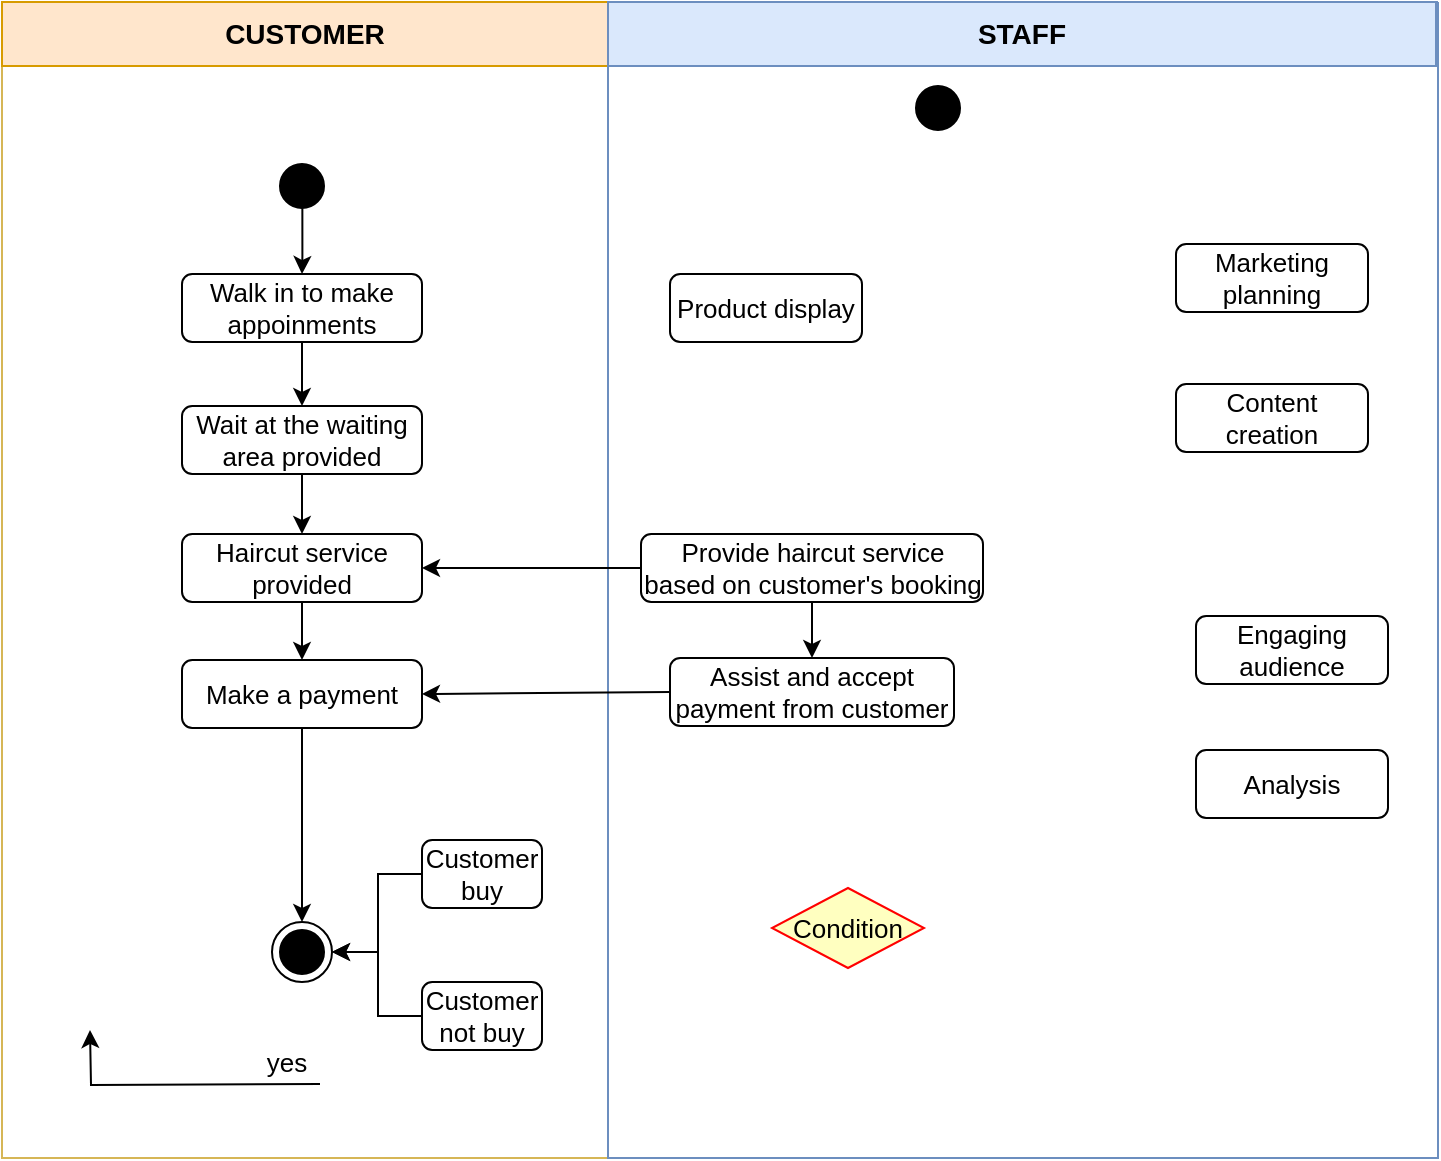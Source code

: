 <mxfile version="24.4.0" type="github">
  <diagram name="Page-1" id="UtILHOOvsMrrQ-R1n7kE">
    <mxGraphModel dx="1690" dy="157" grid="0" gridSize="10" guides="1" tooltips="1" connect="1" arrows="1" fold="1" page="0" pageScale="1" pageWidth="827" pageHeight="1169" math="0" shadow="0">
      <root>
        <mxCell id="0" />
        <mxCell id="1" parent="0" />
        <mxCell id="KepiEa6D_0x9U03XaYwY-1" value="" style="swimlane;startSize=0;fillColor=#fff2cc;strokeColor=#d6b656;" parent="1" vertex="1">
          <mxGeometry x="-187" y="461" width="303" height="578" as="geometry" />
        </mxCell>
        <mxCell id="w3mi6-489EvIM3OzmEsd-10" style="edgeStyle=orthogonalEdgeStyle;rounded=0;orthogonalLoop=1;jettySize=auto;html=1;exitX=0.5;exitY=1;exitDx=0;exitDy=0;entryX=0.5;entryY=0;entryDx=0;entryDy=0;fontSize=13;" parent="KepiEa6D_0x9U03XaYwY-1" source="w3mi6-489EvIM3OzmEsd-7" target="w3mi6-489EvIM3OzmEsd-8" edge="1">
          <mxGeometry relative="1" as="geometry" />
        </mxCell>
        <mxCell id="w3mi6-489EvIM3OzmEsd-7" value="Walk in to make appoinments" style="rounded=1;whiteSpace=wrap;html=1;fontSize=13;" parent="KepiEa6D_0x9U03XaYwY-1" vertex="1">
          <mxGeometry x="90" y="136" width="120" height="34" as="geometry" />
        </mxCell>
        <mxCell id="w3mi6-489EvIM3OzmEsd-12" style="edgeStyle=orthogonalEdgeStyle;rounded=0;orthogonalLoop=1;jettySize=auto;html=1;exitX=0.5;exitY=1;exitDx=0;exitDy=0;entryX=0.5;entryY=0;entryDx=0;entryDy=0;fontSize=13;" parent="KepiEa6D_0x9U03XaYwY-1" source="w3mi6-489EvIM3OzmEsd-8" target="w3mi6-489EvIM3OzmEsd-9" edge="1">
          <mxGeometry relative="1" as="geometry" />
        </mxCell>
        <mxCell id="w3mi6-489EvIM3OzmEsd-8" value="Wait at the waiting area provided" style="rounded=1;whiteSpace=wrap;html=1;fontSize=13;" parent="KepiEa6D_0x9U03XaYwY-1" vertex="1">
          <mxGeometry x="90" y="202" width="120" height="34" as="geometry" />
        </mxCell>
        <mxCell id="w3mi6-489EvIM3OzmEsd-14" style="edgeStyle=orthogonalEdgeStyle;rounded=0;orthogonalLoop=1;jettySize=auto;html=1;exitX=0.5;exitY=1;exitDx=0;exitDy=0;entryX=0.5;entryY=0;entryDx=0;entryDy=0;fontSize=13;" parent="KepiEa6D_0x9U03XaYwY-1" source="w3mi6-489EvIM3OzmEsd-9" target="w3mi6-489EvIM3OzmEsd-13" edge="1">
          <mxGeometry relative="1" as="geometry" />
        </mxCell>
        <mxCell id="w3mi6-489EvIM3OzmEsd-9" value="Haircut service provided" style="rounded=1;whiteSpace=wrap;html=1;fontSize=13;" parent="KepiEa6D_0x9U03XaYwY-1" vertex="1">
          <mxGeometry x="90" y="266" width="120" height="34" as="geometry" />
        </mxCell>
        <mxCell id="w3mi6-489EvIM3OzmEsd-46" style="edgeStyle=orthogonalEdgeStyle;rounded=0;orthogonalLoop=1;jettySize=auto;html=1;exitX=0.5;exitY=1;exitDx=0;exitDy=0;entryX=0.5;entryY=0;entryDx=0;entryDy=0;fontSize=13;" parent="KepiEa6D_0x9U03XaYwY-1" source="w3mi6-489EvIM3OzmEsd-13" target="w3mi6-489EvIM3OzmEsd-45" edge="1">
          <mxGeometry relative="1" as="geometry" />
        </mxCell>
        <mxCell id="w3mi6-489EvIM3OzmEsd-13" value="Make a payment" style="rounded=1;whiteSpace=wrap;html=1;fontSize=13;" parent="KepiEa6D_0x9U03XaYwY-1" vertex="1">
          <mxGeometry x="90" y="329" width="120" height="34" as="geometry" />
        </mxCell>
        <mxCell id="w3mi6-489EvIM3OzmEsd-16" style="edgeStyle=orthogonalEdgeStyle;rounded=0;orthogonalLoop=1;jettySize=auto;html=1;exitX=0.506;exitY=0.877;exitDx=0;exitDy=0;exitPerimeter=0;fontSize=13;" parent="KepiEa6D_0x9U03XaYwY-1" source="w3mi6-489EvIM3OzmEsd-15" target="w3mi6-489EvIM3OzmEsd-7" edge="1">
          <mxGeometry relative="1" as="geometry" />
        </mxCell>
        <mxCell id="w3mi6-489EvIM3OzmEsd-15" value="" style="ellipse;html=1;shape=startState;fillColor=#000000;strokeColor=#000000;fontSize=13;" parent="KepiEa6D_0x9U03XaYwY-1" vertex="1">
          <mxGeometry x="135" y="77" width="30" height="30" as="geometry" />
        </mxCell>
        <mxCell id="w3mi6-489EvIM3OzmEsd-47" style="edgeStyle=elbowEdgeStyle;rounded=0;orthogonalLoop=1;jettySize=auto;html=1;exitX=0;exitY=0.5;exitDx=0;exitDy=0;entryX=1;entryY=0.5;entryDx=0;entryDy=0;fontSize=13;" parent="KepiEa6D_0x9U03XaYwY-1" source="w3mi6-489EvIM3OzmEsd-37" target="w3mi6-489EvIM3OzmEsd-45" edge="1">
          <mxGeometry relative="1" as="geometry">
            <Array as="points">
              <mxPoint x="188" y="456" />
            </Array>
          </mxGeometry>
        </mxCell>
        <mxCell id="w3mi6-489EvIM3OzmEsd-37" value="Customer buy" style="rounded=1;whiteSpace=wrap;html=1;fontSize=13;" parent="KepiEa6D_0x9U03XaYwY-1" vertex="1">
          <mxGeometry x="210" y="419" width="60" height="34" as="geometry" />
        </mxCell>
        <mxCell id="w3mi6-489EvIM3OzmEsd-48" style="edgeStyle=orthogonalEdgeStyle;rounded=0;orthogonalLoop=1;jettySize=auto;html=1;exitX=0;exitY=0.5;exitDx=0;exitDy=0;entryX=1;entryY=0.5;entryDx=0;entryDy=0;fontSize=13;" parent="KepiEa6D_0x9U03XaYwY-1" source="w3mi6-489EvIM3OzmEsd-38" target="w3mi6-489EvIM3OzmEsd-45" edge="1">
          <mxGeometry relative="1" as="geometry">
            <Array as="points">
              <mxPoint x="188" y="507" />
              <mxPoint x="188" y="475" />
            </Array>
          </mxGeometry>
        </mxCell>
        <mxCell id="w3mi6-489EvIM3OzmEsd-38" value="Customer not buy" style="rounded=1;whiteSpace=wrap;html=1;fontSize=13;" parent="KepiEa6D_0x9U03XaYwY-1" vertex="1">
          <mxGeometry x="210" y="490" width="60" height="34" as="geometry" />
        </mxCell>
        <mxCell id="w3mi6-489EvIM3OzmEsd-43" value="CUSTOMER" style="html=1;whiteSpace=wrap;fillColor=#ffe6cc;strokeColor=#d79b00;fontStyle=1;fontSize=14;" parent="KepiEa6D_0x9U03XaYwY-1" vertex="1">
          <mxGeometry width="303" height="32" as="geometry" />
        </mxCell>
        <mxCell id="w3mi6-489EvIM3OzmEsd-45" value="" style="ellipse;html=1;shape=endState;fillColor=#000000;strokeColor=#000000;fontSize=13;" parent="KepiEa6D_0x9U03XaYwY-1" vertex="1">
          <mxGeometry x="135" y="460" width="30" height="30" as="geometry" />
        </mxCell>
        <mxCell id="IEltwsxCPdQVc2P9ESc9-1" style="edgeStyle=orthogonalEdgeStyle;rounded=0;orthogonalLoop=1;jettySize=auto;html=1;exitX=0;exitY=0.5;exitDx=0;exitDy=0;entryX=1;entryY=0.5;entryDx=0;entryDy=0;fontSize=13;" edge="1" parent="KepiEa6D_0x9U03XaYwY-1">
          <mxGeometry relative="1" as="geometry">
            <mxPoint x="159" y="541" as="sourcePoint" />
            <mxPoint x="44" y="514" as="targetPoint" />
          </mxGeometry>
        </mxCell>
        <mxCell id="IEltwsxCPdQVc2P9ESc9-2" value="yes" style="edgeLabel;html=1;align=center;verticalAlign=middle;resizable=0;points=[];fontSize=13;" vertex="1" connectable="0" parent="IEltwsxCPdQVc2P9ESc9-1">
          <mxGeometry x="-0.539" relative="1" as="geometry">
            <mxPoint x="15" y="-11" as="offset" />
          </mxGeometry>
        </mxCell>
        <mxCell id="w3mi6-489EvIM3OzmEsd-1" value="" style="swimlane;startSize=0;fillColor=#dae8fc;strokeColor=#6c8ebf;" parent="1" vertex="1">
          <mxGeometry x="116" y="461" width="415" height="578" as="geometry" />
        </mxCell>
        <mxCell id="w3mi6-489EvIM3OzmEsd-5" value="" style="ellipse;html=1;shape=startState;fillColor=#000000;strokeColor=#000000;" parent="w3mi6-489EvIM3OzmEsd-1" vertex="1">
          <mxGeometry x="150" y="38" width="30" height="30" as="geometry" />
        </mxCell>
        <mxCell id="w3mi6-489EvIM3OzmEsd-17" value="Marketing planning" style="rounded=1;whiteSpace=wrap;html=1;fontSize=13;" parent="w3mi6-489EvIM3OzmEsd-1" vertex="1">
          <mxGeometry x="284" y="121" width="96" height="34" as="geometry" />
        </mxCell>
        <mxCell id="w3mi6-489EvIM3OzmEsd-19" value="Content creation" style="rounded=1;whiteSpace=wrap;html=1;fontSize=13;" parent="w3mi6-489EvIM3OzmEsd-1" vertex="1">
          <mxGeometry x="284" y="191" width="96" height="34" as="geometry" />
        </mxCell>
        <mxCell id="w3mi6-489EvIM3OzmEsd-25" style="edgeStyle=orthogonalEdgeStyle;rounded=0;orthogonalLoop=1;jettySize=auto;html=1;exitX=0.5;exitY=1;exitDx=0;exitDy=0;entryX=0.5;entryY=0;entryDx=0;entryDy=0;fontSize=13;" parent="w3mi6-489EvIM3OzmEsd-1" target="w3mi6-489EvIM3OzmEsd-22" edge="1">
          <mxGeometry relative="1" as="geometry">
            <mxPoint x="102" y="299" as="sourcePoint" />
          </mxGeometry>
        </mxCell>
        <mxCell id="w3mi6-489EvIM3OzmEsd-21" value="Provide haircut service based on customer&#39;s booking" style="rounded=1;whiteSpace=wrap;html=1;fontSize=13;" parent="w3mi6-489EvIM3OzmEsd-1" vertex="1">
          <mxGeometry x="16.5" y="266" width="171" height="34" as="geometry" />
        </mxCell>
        <mxCell id="w3mi6-489EvIM3OzmEsd-22" value="Assist and accept payment from customer" style="rounded=1;whiteSpace=wrap;html=1;fontSize=13;" parent="w3mi6-489EvIM3OzmEsd-1" vertex="1">
          <mxGeometry x="31" y="328" width="142" height="34" as="geometry" />
        </mxCell>
        <mxCell id="w3mi6-489EvIM3OzmEsd-23" value="Product display" style="rounded=1;whiteSpace=wrap;html=1;fontSize=13;" parent="w3mi6-489EvIM3OzmEsd-1" vertex="1">
          <mxGeometry x="31" y="136" width="96" height="34" as="geometry" />
        </mxCell>
        <mxCell id="w3mi6-489EvIM3OzmEsd-30" value="Condition" style="rhombus;whiteSpace=wrap;html=1;fontColor=#000000;fillColor=#ffffc0;strokeColor=#ff0000;fontSize=13;" parent="w3mi6-489EvIM3OzmEsd-1" vertex="1">
          <mxGeometry x="82" y="443" width="76" height="40" as="geometry" />
        </mxCell>
        <mxCell id="w3mi6-489EvIM3OzmEsd-44" value="STAFF" style="html=1;whiteSpace=wrap;fillColor=#dae8fc;strokeColor=#6c8ebf;fontStyle=1;fontSize=14;" parent="w3mi6-489EvIM3OzmEsd-1" vertex="1">
          <mxGeometry width="414" height="32" as="geometry" />
        </mxCell>
        <mxCell id="IEltwsxCPdQVc2P9ESc9-3" value="Engaging audience" style="rounded=1;whiteSpace=wrap;html=1;fontSize=13;" vertex="1" parent="w3mi6-489EvIM3OzmEsd-1">
          <mxGeometry x="294" y="307" width="96" height="34" as="geometry" />
        </mxCell>
        <mxCell id="IEltwsxCPdQVc2P9ESc9-4" value="Analysis" style="rounded=1;whiteSpace=wrap;html=1;fontSize=13;" vertex="1" parent="w3mi6-489EvIM3OzmEsd-1">
          <mxGeometry x="294" y="374" width="96" height="34" as="geometry" />
        </mxCell>
        <mxCell id="w3mi6-489EvIM3OzmEsd-34" style="rounded=0;orthogonalLoop=1;jettySize=auto;html=1;exitX=0;exitY=0.5;exitDx=0;exitDy=0;entryX=1;entryY=0.5;entryDx=0;entryDy=0;fontSize=13;" parent="1" source="w3mi6-489EvIM3OzmEsd-21" target="w3mi6-489EvIM3OzmEsd-9" edge="1">
          <mxGeometry relative="1" as="geometry" />
        </mxCell>
        <mxCell id="w3mi6-489EvIM3OzmEsd-35" style="rounded=0;orthogonalLoop=1;jettySize=auto;html=1;exitX=0;exitY=0.5;exitDx=0;exitDy=0;entryX=1;entryY=0.5;entryDx=0;entryDy=0;fontSize=13;" parent="1" source="w3mi6-489EvIM3OzmEsd-22" target="w3mi6-489EvIM3OzmEsd-13" edge="1">
          <mxGeometry relative="1" as="geometry" />
        </mxCell>
      </root>
    </mxGraphModel>
  </diagram>
</mxfile>
